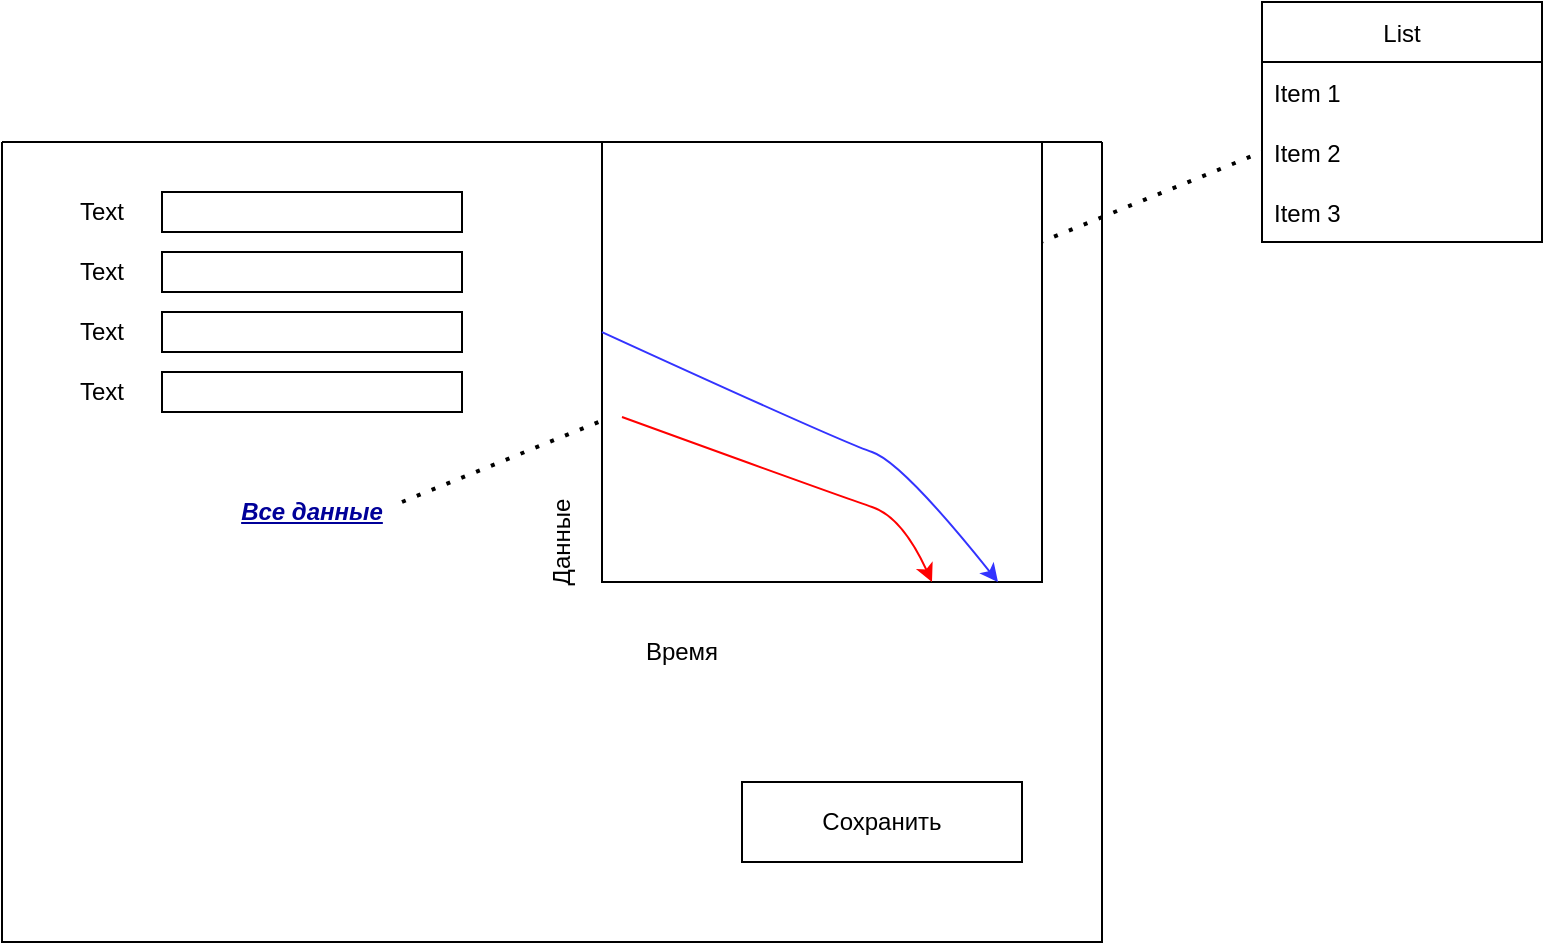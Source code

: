 <mxfile version="17.2.5" type="github">
  <diagram id="KRyvuwBQjRRn72fbIVl8" name="Page-1">
    <mxGraphModel dx="1422" dy="762" grid="1" gridSize="10" guides="1" tooltips="1" connect="1" arrows="1" fold="1" page="1" pageScale="1" pageWidth="1654" pageHeight="1169" math="0" shadow="0">
      <root>
        <mxCell id="0" />
        <mxCell id="1" parent="0" />
        <mxCell id="-iUmKqPuLc8a3AeGxtbV-6" value="" style="rounded=0;whiteSpace=wrap;html=1;" vertex="1" parent="1">
          <mxGeometry x="510" y="540" width="170" as="geometry" />
        </mxCell>
        <mxCell id="-iUmKqPuLc8a3AeGxtbV-11" value="" style="swimlane;startSize=0;" vertex="1" parent="1">
          <mxGeometry x="290" y="320" width="550" height="400" as="geometry" />
        </mxCell>
        <mxCell id="-iUmKqPuLc8a3AeGxtbV-12" value="" style="group" vertex="1" connectable="0" parent="-iUmKqPuLc8a3AeGxtbV-11">
          <mxGeometry x="20" y="20" width="210" height="30" as="geometry" />
        </mxCell>
        <mxCell id="-iUmKqPuLc8a3AeGxtbV-2" value="Text" style="text;html=1;strokeColor=none;fillColor=none;align=center;verticalAlign=middle;whiteSpace=wrap;rounded=0;" vertex="1" parent="-iUmKqPuLc8a3AeGxtbV-12">
          <mxGeometry width="60" height="30" as="geometry" />
        </mxCell>
        <mxCell id="-iUmKqPuLc8a3AeGxtbV-7" value="" style="rounded=0;whiteSpace=wrap;html=1;" vertex="1" parent="-iUmKqPuLc8a3AeGxtbV-12">
          <mxGeometry x="60" y="5" width="150" height="20" as="geometry" />
        </mxCell>
        <mxCell id="-iUmKqPuLc8a3AeGxtbV-13" value="" style="group" vertex="1" connectable="0" parent="-iUmKqPuLc8a3AeGxtbV-11">
          <mxGeometry x="20" y="50" width="210" height="30" as="geometry" />
        </mxCell>
        <mxCell id="-iUmKqPuLc8a3AeGxtbV-14" value="Text" style="text;html=1;strokeColor=none;fillColor=none;align=center;verticalAlign=middle;whiteSpace=wrap;rounded=0;" vertex="1" parent="-iUmKqPuLc8a3AeGxtbV-13">
          <mxGeometry width="60" height="30" as="geometry" />
        </mxCell>
        <mxCell id="-iUmKqPuLc8a3AeGxtbV-15" value="" style="rounded=0;whiteSpace=wrap;html=1;" vertex="1" parent="-iUmKqPuLc8a3AeGxtbV-13">
          <mxGeometry x="60" y="5" width="150" height="20" as="geometry" />
        </mxCell>
        <mxCell id="-iUmKqPuLc8a3AeGxtbV-16" value="" style="group" vertex="1" connectable="0" parent="-iUmKqPuLc8a3AeGxtbV-11">
          <mxGeometry x="20" y="80" width="210" height="30" as="geometry" />
        </mxCell>
        <mxCell id="-iUmKqPuLc8a3AeGxtbV-17" value="Text" style="text;html=1;strokeColor=none;fillColor=none;align=center;verticalAlign=middle;whiteSpace=wrap;rounded=0;" vertex="1" parent="-iUmKqPuLc8a3AeGxtbV-16">
          <mxGeometry width="60" height="30" as="geometry" />
        </mxCell>
        <mxCell id="-iUmKqPuLc8a3AeGxtbV-18" value="" style="rounded=0;whiteSpace=wrap;html=1;" vertex="1" parent="-iUmKqPuLc8a3AeGxtbV-16">
          <mxGeometry x="60" y="5" width="150" height="20" as="geometry" />
        </mxCell>
        <mxCell id="-iUmKqPuLc8a3AeGxtbV-19" value="" style="group" vertex="1" connectable="0" parent="-iUmKqPuLc8a3AeGxtbV-11">
          <mxGeometry x="20" y="110" width="210" height="30" as="geometry" />
        </mxCell>
        <mxCell id="-iUmKqPuLc8a3AeGxtbV-20" value="Text" style="text;html=1;strokeColor=none;fillColor=none;align=center;verticalAlign=middle;whiteSpace=wrap;rounded=0;" vertex="1" parent="-iUmKqPuLc8a3AeGxtbV-19">
          <mxGeometry width="60" height="30" as="geometry" />
        </mxCell>
        <mxCell id="-iUmKqPuLc8a3AeGxtbV-21" value="" style="rounded=0;whiteSpace=wrap;html=1;" vertex="1" parent="-iUmKqPuLc8a3AeGxtbV-19">
          <mxGeometry x="60" y="5" width="150" height="20" as="geometry" />
        </mxCell>
        <mxCell id="-iUmKqPuLc8a3AeGxtbV-22" value="Сохранить" style="rounded=0;whiteSpace=wrap;html=1;" vertex="1" parent="-iUmKqPuLc8a3AeGxtbV-11">
          <mxGeometry x="370" y="320" width="140" height="40" as="geometry" />
        </mxCell>
        <mxCell id="-iUmKqPuLc8a3AeGxtbV-27" value="Время" style="text;html=1;strokeColor=none;fillColor=none;align=center;verticalAlign=middle;whiteSpace=wrap;rounded=0;" vertex="1" parent="-iUmKqPuLc8a3AeGxtbV-11">
          <mxGeometry x="310" y="240" width="60" height="30" as="geometry" />
        </mxCell>
        <mxCell id="-iUmKqPuLc8a3AeGxtbV-28" value="Данные" style="text;html=1;strokeColor=none;fillColor=none;align=center;verticalAlign=middle;whiteSpace=wrap;rounded=0;rotation=270;" vertex="1" parent="-iUmKqPuLc8a3AeGxtbV-11">
          <mxGeometry x="250" y="185" width="60" height="30" as="geometry" />
        </mxCell>
        <mxCell id="-iUmKqPuLc8a3AeGxtbV-30" value="&lt;i&gt;&lt;b&gt;&lt;font color=&quot;#000099&quot;&gt;&lt;u&gt;Все данные&lt;/u&gt;&lt;/font&gt;&lt;/b&gt;&lt;/i&gt;" style="text;html=1;align=center;verticalAlign=middle;whiteSpace=wrap;rounded=0;" vertex="1" parent="-iUmKqPuLc8a3AeGxtbV-11">
          <mxGeometry x="110" y="170" width="90" height="30" as="geometry" />
        </mxCell>
        <mxCell id="-iUmKqPuLc8a3AeGxtbV-38" value="" style="endArrow=none;dashed=1;html=1;dashPattern=1 3;strokeWidth=2;rounded=0;fontColor=none;entryX=0;entryY=0.5;entryDx=0;entryDy=0;" edge="1" parent="-iUmKqPuLc8a3AeGxtbV-11" target="-iUmKqPuLc8a3AeGxtbV-36">
          <mxGeometry width="50" height="50" relative="1" as="geometry">
            <mxPoint x="200" y="180" as="sourcePoint" />
            <mxPoint x="250" y="130" as="targetPoint" />
          </mxGeometry>
        </mxCell>
        <mxCell id="-iUmKqPuLc8a3AeGxtbV-24" value="" style="curved=1;endArrow=classic;html=1;rounded=0;startArrow=none;" edge="1" parent="1" source="-iUmKqPuLc8a3AeGxtbV-23">
          <mxGeometry width="50" height="50" relative="1" as="geometry">
            <mxPoint x="600" y="530" as="sourcePoint" />
            <mxPoint x="650" y="480" as="targetPoint" />
            <Array as="points">
              <mxPoint x="600" y="480" />
            </Array>
          </mxGeometry>
        </mxCell>
        <mxCell id="-iUmKqPuLc8a3AeGxtbV-23" value="" style="whiteSpace=wrap;html=1;aspect=fixed;" vertex="1" parent="1">
          <mxGeometry x="590" y="320" width="220" height="220" as="geometry" />
        </mxCell>
        <mxCell id="-iUmKqPuLc8a3AeGxtbV-26" value="" style="curved=1;endArrow=classic;html=1;rounded=0;exitX=0;exitY=0.432;exitDx=0;exitDy=0;exitPerimeter=0;strokeColor=#3333FF;" edge="1" parent="1" source="-iUmKqPuLc8a3AeGxtbV-23" target="-iUmKqPuLc8a3AeGxtbV-23">
          <mxGeometry width="50" height="50" relative="1" as="geometry">
            <mxPoint x="660" y="470" as="sourcePoint" />
            <mxPoint x="710" y="420" as="targetPoint" />
            <Array as="points">
              <mxPoint x="710" y="470" />
              <mxPoint x="740" y="480" />
            </Array>
          </mxGeometry>
        </mxCell>
        <mxCell id="-iUmKqPuLc8a3AeGxtbV-29" value="" style="curved=1;endArrow=classic;html=1;rounded=0;exitX=0;exitY=0.432;exitDx=0;exitDy=0;exitPerimeter=0;entryX=0.75;entryY=1;entryDx=0;entryDy=0;strokeColor=#FF0000;" edge="1" parent="1" target="-iUmKqPuLc8a3AeGxtbV-23">
          <mxGeometry width="50" height="50" relative="1" as="geometry">
            <mxPoint x="600" y="457.52" as="sourcePoint" />
            <mxPoint x="804.286" y="582.48" as="targetPoint" />
            <Array as="points">
              <mxPoint x="710" y="497.48" />
              <mxPoint x="740" y="507.48" />
            </Array>
          </mxGeometry>
        </mxCell>
        <mxCell id="-iUmKqPuLc8a3AeGxtbV-34" value="List" style="swimlane;fontStyle=0;childLayout=stackLayout;horizontal=1;startSize=30;horizontalStack=0;resizeParent=1;resizeParentMax=0;resizeLast=0;collapsible=1;marginBottom=0;fontColor=none;" vertex="1" parent="1">
          <mxGeometry x="920" y="250" width="140" height="120" as="geometry" />
        </mxCell>
        <mxCell id="-iUmKqPuLc8a3AeGxtbV-35" value="Item 1" style="text;strokeColor=none;fillColor=none;align=left;verticalAlign=middle;spacingLeft=4;spacingRight=4;overflow=hidden;points=[[0,0.5],[1,0.5]];portConstraint=eastwest;rotatable=0;fontColor=none;" vertex="1" parent="-iUmKqPuLc8a3AeGxtbV-34">
          <mxGeometry y="30" width="140" height="30" as="geometry" />
        </mxCell>
        <mxCell id="-iUmKqPuLc8a3AeGxtbV-36" value="Item 2" style="text;strokeColor=none;fillColor=none;align=left;verticalAlign=middle;spacingLeft=4;spacingRight=4;overflow=hidden;points=[[0,0.5],[1,0.5]];portConstraint=eastwest;rotatable=0;fontColor=none;" vertex="1" parent="-iUmKqPuLc8a3AeGxtbV-34">
          <mxGeometry y="60" width="140" height="30" as="geometry" />
        </mxCell>
        <mxCell id="-iUmKqPuLc8a3AeGxtbV-37" value="Item 3" style="text;strokeColor=none;fillColor=none;align=left;verticalAlign=middle;spacingLeft=4;spacingRight=4;overflow=hidden;points=[[0,0.5],[1,0.5]];portConstraint=eastwest;rotatable=0;fontColor=none;" vertex="1" parent="-iUmKqPuLc8a3AeGxtbV-34">
          <mxGeometry y="90" width="140" height="30" as="geometry" />
        </mxCell>
      </root>
    </mxGraphModel>
  </diagram>
</mxfile>
